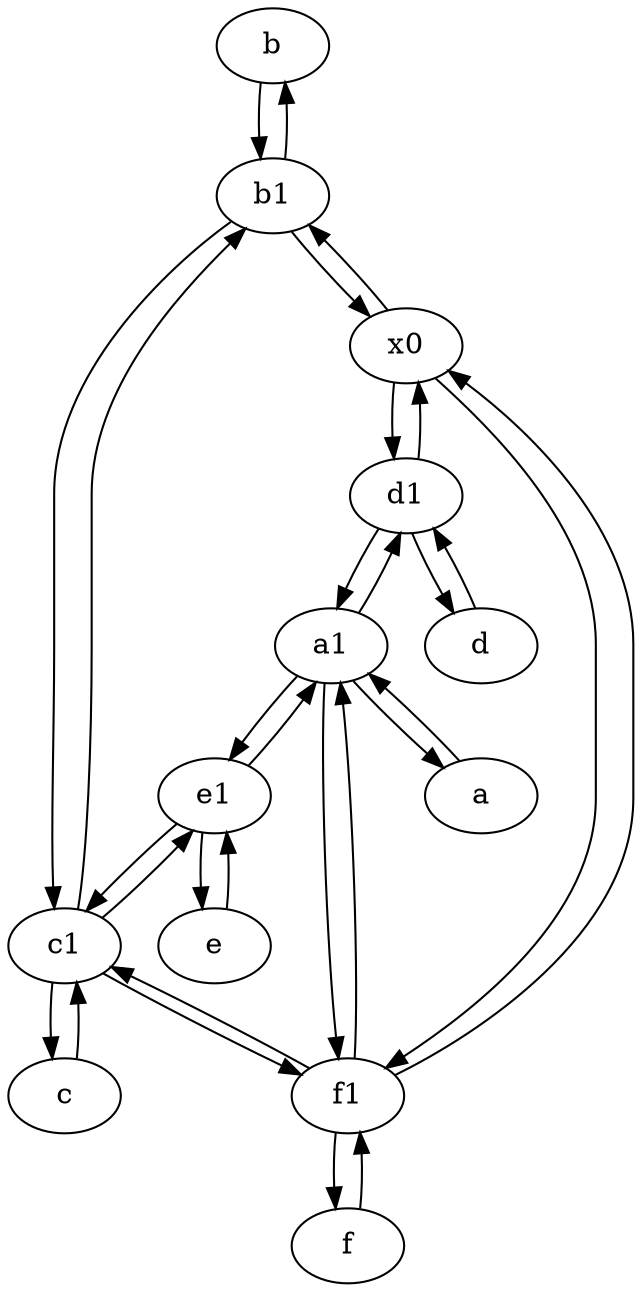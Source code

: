 digraph  {
	b [pos="50,20!"];
	f [pos="15,45!"];
	c1 [pos="30,15!"];
	b1 [pos="45,20!"];
	d [pos="20,30!"];
	a1 [pos="40,15!"];
	a [pos="40,10!"];
	e [pos="30,50!"];
	e1 [pos="25,45!"];
	c [pos="20,10!"];
	f1;
	d1 [pos="25,30!"];
	x0;
	b1 -> c1;
	a -> a1;
	c1 -> c;
	b1 -> b;
	x0 -> f1;
	e1 -> e;
	c1 -> f1;
	c1 -> e1;
	b -> b1;
	a1 -> a;
	a1 -> e1;
	f1 -> c1;
	a1 -> f1;
	x0 -> b1;
	d1 -> x0;
	f1 -> x0;
	e -> e1;
	e1 -> c1;
	f1 -> a1;
	x0 -> d1;
	d1 -> a1;
	d -> d1;
	b1 -> x0;
	d1 -> d;
	f -> f1;
	f1 -> f;
	a1 -> d1;
	c1 -> b1;
	c -> c1;
	e1 -> a1;

	}
